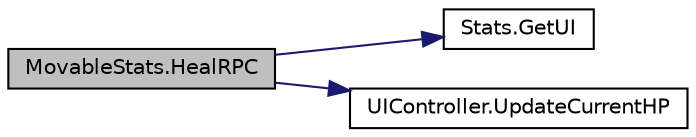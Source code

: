 digraph "MovableStats.HealRPC"
{
 // INTERACTIVE_SVG=YES
 // LATEX_PDF_SIZE
  edge [fontname="Helvetica",fontsize="10",labelfontname="Helvetica",labelfontsize="10"];
  node [fontname="Helvetica",fontsize="10",shape=record];
  rankdir="LR";
  Node1 [label="MovableStats.HealRPC",height=0.2,width=0.4,color="black", fillcolor="grey75", style="filled", fontcolor="black",tooltip=" "];
  Node1 -> Node2 [color="midnightblue",fontsize="10",style="solid",fontname="Helvetica"];
  Node2 [label="Stats.GetUI",height=0.2,width=0.4,color="black", fillcolor="white", style="filled",URL="$class_stats.html#a0a3ad8a03e844abd233531fd9874a91b",tooltip="This method retuns the UIController of the entity."];
  Node1 -> Node3 [color="midnightblue",fontsize="10",style="solid",fontname="Helvetica"];
  Node3 [label="UIController.UpdateCurrentHP",height=0.2,width=0.4,color="black", fillcolor="white", style="filled",URL="$class_u_i_controller.html#a465eebf37083ebf78879ab8bbd71c069",tooltip="Updates the current HP of the entity."];
}
